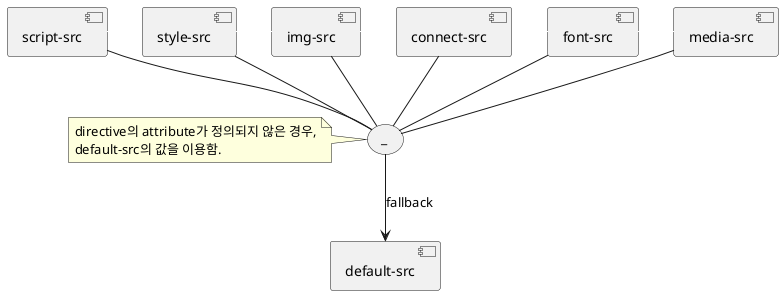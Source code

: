 @startuml csp_directive

skinparam interface {
  backgroundColor white
  borderColor white
}

component script_src [
  script-src
]

component style_src [
  style-src
]

component img_src [
  img-src
]

component connect_src [
  connect-src
]

component font_src [
  font-src
]

component media_src [
  media-src
]

script_src -right[#white]- style_src
style_src -right[#white]- img_src
img_src -right[#white]- connect_src
connect_src -right[#white]- font_src 
font_src -right[#white]- media_src

(_) as INF

  script_src -down- INF
  style_src -down- INF
  img_src -down- INF
  connect_src -down- INF 
  font_src -down- INF
  media_src -down- INF


component default_src [
  default-src
]

note left of INF
directive의 attribute가 정의되지 않은 경우,
default-src의 값을 이용함.
end note

INF -down-> default_src : fallback

@enduml